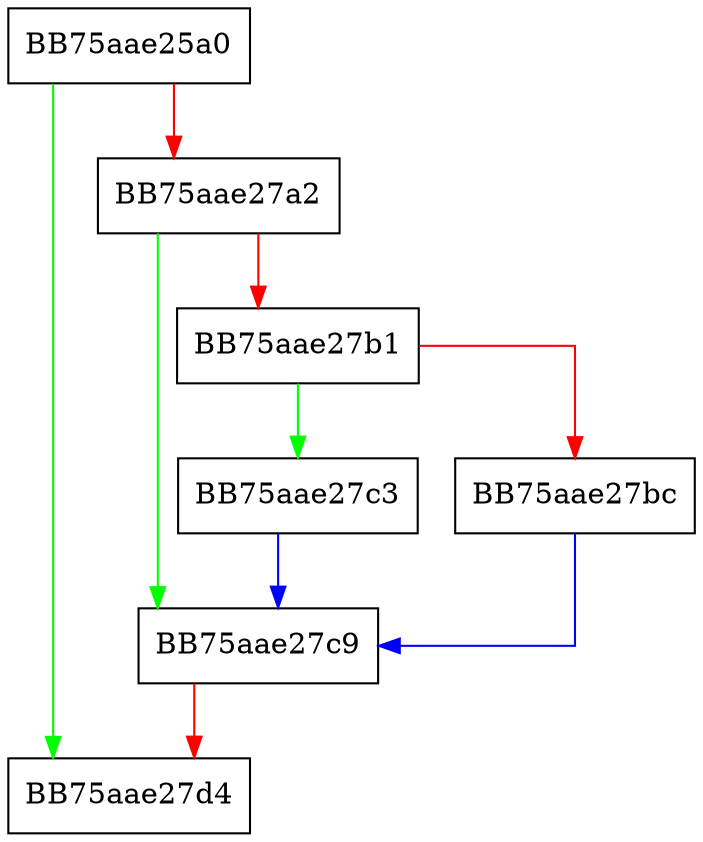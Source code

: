 digraph fastpath_init_module {
  node [shape="box"];
  graph [splines=ortho];
  BB75aae25a0 -> BB75aae27d4 [color="green"];
  BB75aae25a0 -> BB75aae27a2 [color="red"];
  BB75aae27a2 -> BB75aae27c9 [color="green"];
  BB75aae27a2 -> BB75aae27b1 [color="red"];
  BB75aae27b1 -> BB75aae27c3 [color="green"];
  BB75aae27b1 -> BB75aae27bc [color="red"];
  BB75aae27bc -> BB75aae27c9 [color="blue"];
  BB75aae27c3 -> BB75aae27c9 [color="blue"];
  BB75aae27c9 -> BB75aae27d4 [color="red"];
}